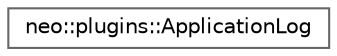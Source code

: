digraph "Graphical Class Hierarchy"
{
 // LATEX_PDF_SIZE
  bgcolor="transparent";
  edge [fontname=Helvetica,fontsize=10,labelfontname=Helvetica,labelfontsize=10];
  node [fontname=Helvetica,fontsize=10,shape=box,height=0.2,width=0.4];
  rankdir="LR";
  Node0 [id="Node000000",label="neo::plugins::ApplicationLog",height=0.2,width=0.4,color="grey40", fillcolor="white", style="filled",URL="$structneo_1_1plugins_1_1_application_log.html",tooltip="Represents an application log."];
}
